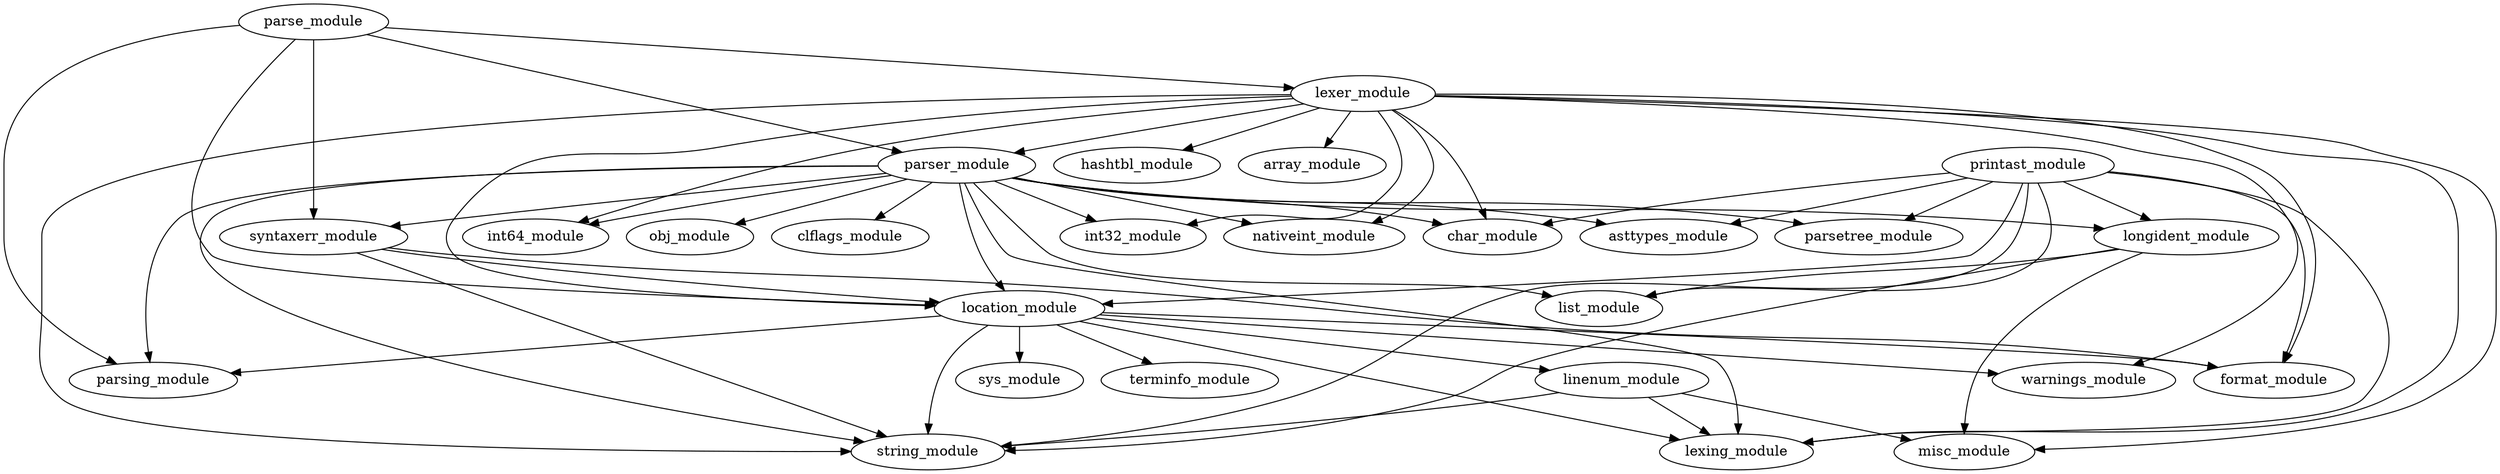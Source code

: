 digraph G {
  warnings_module;
  int64_module;
  lexer_module;
  asttypes_module;
  list_module;
  char_module;
  syntaxerr_module;
  int32_module;
  parsetree_module;
  obj_module;
  hashtbl_module;
  string_module;
  parse_module;
  parsing_module;
  longident_module;
  format_module;
  nativeint_module;
  location_module;
  lexing_module;
  array_module;
  clflags_module;
  linenum_module;
  printast_module;
  sys_module;
  misc_module;
  parser_module;
  terminfo_module;
  
  
  lexer_module -> array_module;
  lexer_module -> char_module;
  lexer_module -> format_module;
  lexer_module -> hashtbl_module;
  lexer_module -> int32_module;
  lexer_module -> int64_module;
  lexer_module -> lexing_module;
  lexer_module -> location_module;
  lexer_module -> misc_module;
  lexer_module -> nativeint_module;
  lexer_module -> parser_module;
  lexer_module -> string_module;
  lexer_module -> warnings_module;
  syntaxerr_module -> format_module;
  syntaxerr_module -> location_module;
  syntaxerr_module -> string_module;
  parse_module -> lexer_module;
  parse_module -> location_module;
  parse_module -> parser_module;
  parse_module -> parsing_module;
  parse_module -> syntaxerr_module;
  longident_module -> list_module;
  longident_module -> misc_module;
  longident_module -> string_module;
  location_module -> format_module;
  location_module -> lexing_module;
  location_module -> linenum_module;
  location_module -> parsing_module;
  location_module -> string_module;
  location_module -> sys_module;
  location_module -> terminfo_module;
  location_module -> warnings_module;
  linenum_module -> lexing_module;
  linenum_module -> misc_module;
  linenum_module -> string_module;
  printast_module -> asttypes_module;
  printast_module -> char_module;
  printast_module -> format_module;
  printast_module -> lexing_module;
  printast_module -> list_module;
  printast_module -> location_module;
  printast_module -> longident_module;
  printast_module -> parsetree_module;
  printast_module -> string_module;
  parser_module -> asttypes_module;
  parser_module -> char_module;
  parser_module -> clflags_module;
  parser_module -> int32_module;
  parser_module -> int64_module;
  parser_module -> lexing_module;
  parser_module -> list_module;
  parser_module -> location_module;
  parser_module -> longident_module;
  parser_module -> nativeint_module;
  parser_module -> obj_module;
  parser_module -> parsetree_module;
  parser_module -> parsing_module;
  parser_module -> string_module;
  parser_module -> syntaxerr_module;
  
  }